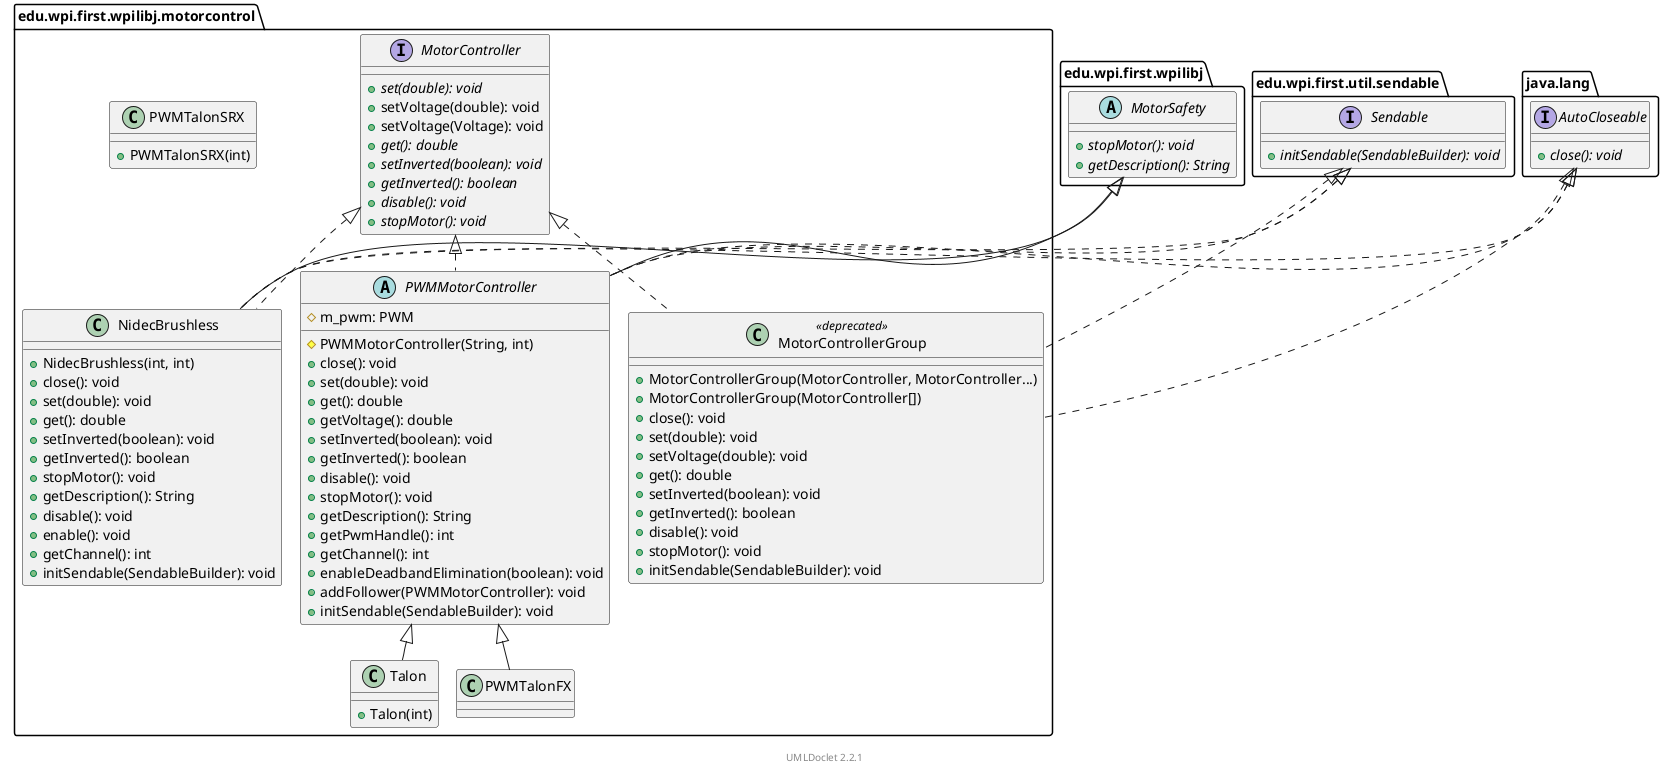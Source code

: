 @startuml
    ' Copyright to this UML and generated images belongs to the author of the corresponding Java sources.

    ' This UML was generated by UMLDoclet (C) Copyright 2016-2025 Talsma ICT.
    ' UMLDoclet 2.2.1 is licensed under the Apache License, version 2.0
    ' and contains parts of PlantUML 1.2024.7 (ASL) Copyright 2009-2025, Arnaud Roques.

    !pragma layout smetana
    set separator ::

    package edu.wpi.first.wpilibj.motorcontrol {

        interface MotorController [[MotorController.html]] {
            {abstract} +set(double): void
            +setVoltage(double): void
            +setVoltage(Voltage): void
            {abstract} +get(): double
            {abstract} +setInverted(boolean): void
            {abstract} +getInverted(): boolean
            {abstract} +disable(): void
            {abstract} +stopMotor(): void
        }

        class NidecBrushless [[NidecBrushless.html]] {
            +NidecBrushless(int, int)
            +close(): void
            +set(double): void
            +get(): double
            +setInverted(boolean): void
            +getInverted(): boolean
            +stopMotor(): void
            +getDescription(): String
            +disable(): void
            +enable(): void
            +getChannel(): int
            +initSendable(SendableBuilder): void
        }

        class MotorControllerGroup <<deprecated>> [[MotorControllerGroup.html]] {
            +MotorControllerGroup(MotorController, MotorController...)
            +MotorControllerGroup(MotorController[])
            +close(): void
            +set(double): void
            +setVoltage(double): void
            +get(): double
            +setInverted(boolean): void
            +getInverted(): boolean
            +disable(): void
            +stopMotor(): void
            +initSendable(SendableBuilder): void
        }

        abstract class PWMMotorController [[PWMMotorController.html]] {
            #m_pwm: PWM
            #PWMMotorController(String, int)
            +close(): void
            +set(double): void
            +get(): double
            +getVoltage(): double
            +setInverted(boolean): void
            +getInverted(): boolean
            +disable(): void
            +stopMotor(): void
            +getDescription(): String
            +getPwmHandle(): int
            +getChannel(): int
            +enableDeadbandElimination(boolean): void
            +addFollower(PWMMotorController): void
            +initSendable(SendableBuilder): void
        }

        class PWMTalonSRX [[PWMTalonSRX.html]] {
            +PWMTalonSRX(int)
        }

        class Talon [[Talon.html]] {
            +Talon(int)
        }

    }

    package edu.wpi.first.wpilibj {
        abstract class MotorSafety [[../MotorSafety.html]] {
            {abstract} +stopMotor(): void
            {abstract} +getDescription(): String
        }
    }

    package edu.wpi.first.util.sendable {
        interface Sendable [[../../util/sendable/Sendable.html]] {
            {abstract} +initSendable(SendableBuilder): void
        }
    }

    package java.lang {
        interface AutoCloseable {
            {abstract} +close(): void
        }
    }

    edu.wpi.first.wpilibj::MotorSafety <|-- edu.wpi.first.wpilibj.motorcontrol::NidecBrushless
    edu.wpi.first.wpilibj.motorcontrol::MotorController <|.. edu.wpi.first.wpilibj.motorcontrol::NidecBrushless
    edu.wpi.first.util.sendable::Sendable <|.. edu.wpi.first.wpilibj.motorcontrol::NidecBrushless
    java.lang::AutoCloseable <|.. edu.wpi.first.wpilibj.motorcontrol::NidecBrushless
    edu.wpi.first.wpilibj.motorcontrol::MotorController <|.. edu.wpi.first.wpilibj.motorcontrol::MotorControllerGroup
    edu.wpi.first.util.sendable::Sendable <|.. edu.wpi.first.wpilibj.motorcontrol::MotorControllerGroup
    java.lang::AutoCloseable <|.. edu.wpi.first.wpilibj.motorcontrol::MotorControllerGroup
    edu.wpi.first.wpilibj::MotorSafety <|-- edu.wpi.first.wpilibj.motorcontrol::PWMMotorController
    edu.wpi.first.wpilibj.motorcontrol::MotorController <|.. edu.wpi.first.wpilibj.motorcontrol::PWMMotorController
    edu.wpi.first.util.sendable::Sendable <|.. edu.wpi.first.wpilibj.motorcontrol::PWMMotorController
    java.lang::AutoCloseable <|.. edu.wpi.first.wpilibj.motorcontrol::PWMMotorController

    edu.wpi.first.wpilibj.motorcontrol::PWMMotorController <|-- edu.wpi.first.wpilibj.motorcontrol::PWMTalonFX
    edu.wpi.first.wpilibj.motorcontrol::PWMMotorController <|-- edu.wpi.first.wpilibj.motorcontrol::Talon

    <style>
        footer {
            HyperLinkColor #8
            HyperLinkUnderlineThickness 0
        }
    </style>
    footer \n[[https://github.com/talsma-ict/umldoclet UMLDoclet 2.2.1]]
    ' Generated 2025-04-18T02:14:20.343657704Z[GMT]
@enduml
